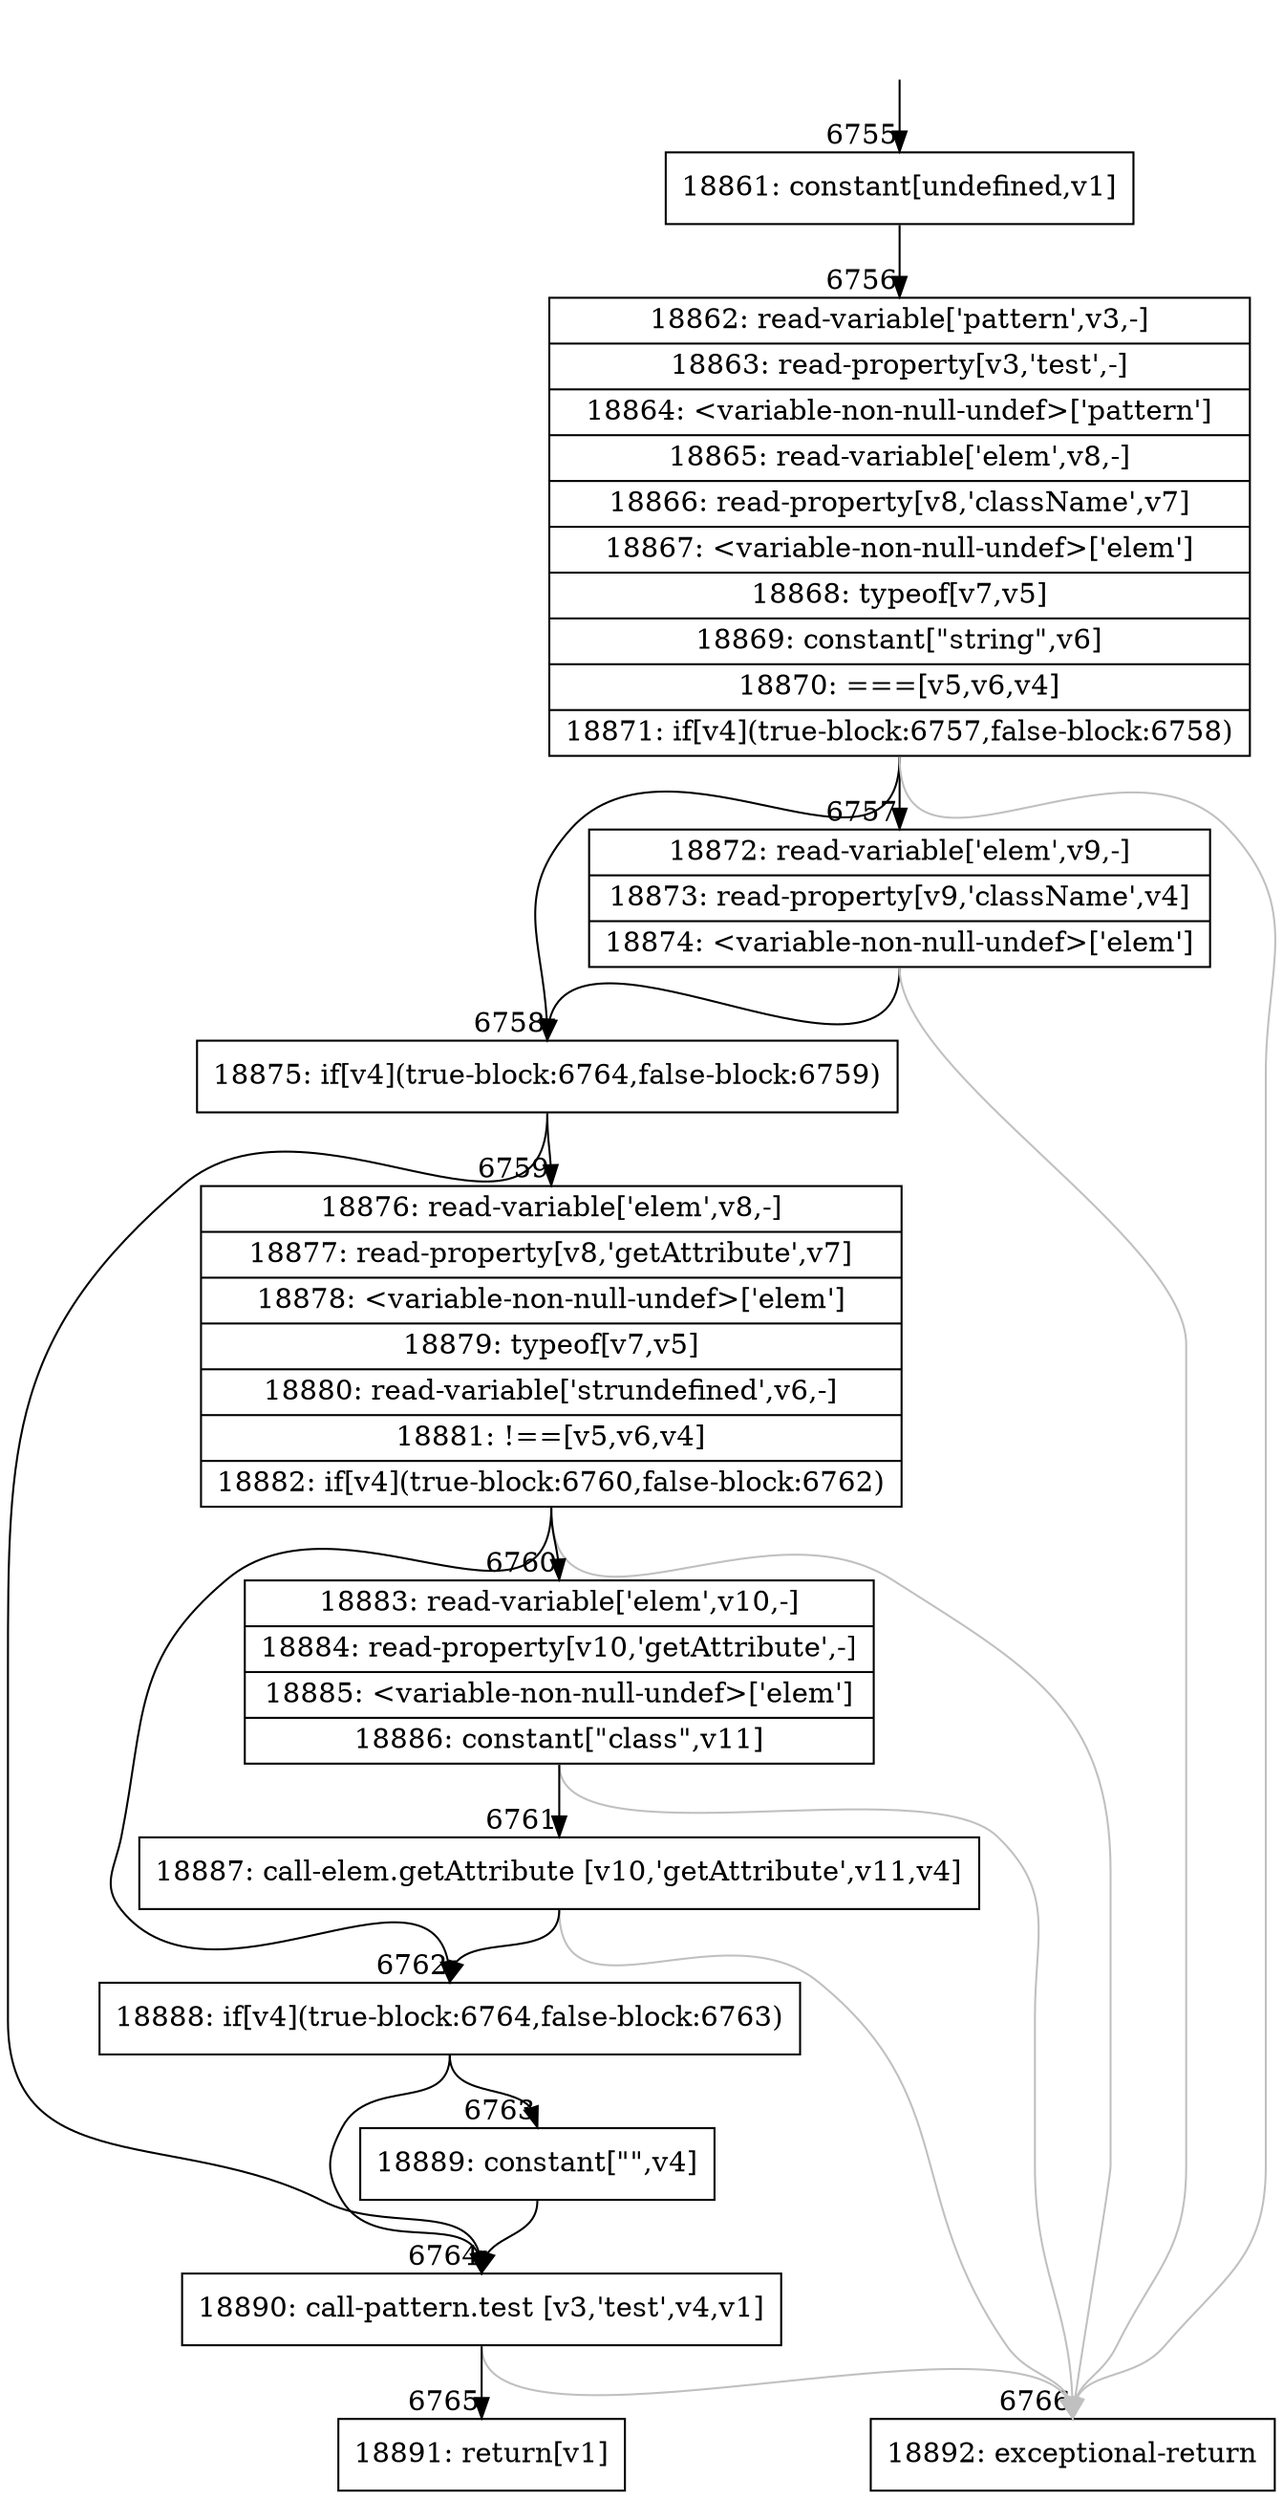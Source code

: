 digraph {
rankdir="TD"
BB_entry522[shape=none,label=""];
BB_entry522 -> BB6755 [tailport=s, headport=n, headlabel="    6755"]
BB6755 [shape=record label="{18861: constant[undefined,v1]}" ] 
BB6755 -> BB6756 [tailport=s, headport=n, headlabel="      6756"]
BB6756 [shape=record label="{18862: read-variable['pattern',v3,-]|18863: read-property[v3,'test',-]|18864: \<variable-non-null-undef\>['pattern']|18865: read-variable['elem',v8,-]|18866: read-property[v8,'className',v7]|18867: \<variable-non-null-undef\>['elem']|18868: typeof[v7,v5]|18869: constant[\"string\",v6]|18870: ===[v5,v6,v4]|18871: if[v4](true-block:6757,false-block:6758)}" ] 
BB6756 -> BB6758 [tailport=s, headport=n, headlabel="      6758"]
BB6756 -> BB6757 [tailport=s, headport=n, headlabel="      6757"]
BB6756 -> BB6766 [tailport=s, headport=n, color=gray, headlabel="      6766"]
BB6757 [shape=record label="{18872: read-variable['elem',v9,-]|18873: read-property[v9,'className',v4]|18874: \<variable-non-null-undef\>['elem']}" ] 
BB6757 -> BB6758 [tailport=s, headport=n]
BB6757 -> BB6766 [tailport=s, headport=n, color=gray]
BB6758 [shape=record label="{18875: if[v4](true-block:6764,false-block:6759)}" ] 
BB6758 -> BB6764 [tailport=s, headport=n, headlabel="      6764"]
BB6758 -> BB6759 [tailport=s, headport=n, headlabel="      6759"]
BB6759 [shape=record label="{18876: read-variable['elem',v8,-]|18877: read-property[v8,'getAttribute',v7]|18878: \<variable-non-null-undef\>['elem']|18879: typeof[v7,v5]|18880: read-variable['strundefined',v6,-]|18881: !==[v5,v6,v4]|18882: if[v4](true-block:6760,false-block:6762)}" ] 
BB6759 -> BB6762 [tailport=s, headport=n, headlabel="      6762"]
BB6759 -> BB6760 [tailport=s, headport=n, headlabel="      6760"]
BB6759 -> BB6766 [tailport=s, headport=n, color=gray]
BB6760 [shape=record label="{18883: read-variable['elem',v10,-]|18884: read-property[v10,'getAttribute',-]|18885: \<variable-non-null-undef\>['elem']|18886: constant[\"class\",v11]}" ] 
BB6760 -> BB6761 [tailport=s, headport=n, headlabel="      6761"]
BB6760 -> BB6766 [tailport=s, headport=n, color=gray]
BB6761 [shape=record label="{18887: call-elem.getAttribute [v10,'getAttribute',v11,v4]}" ] 
BB6761 -> BB6762 [tailport=s, headport=n]
BB6761 -> BB6766 [tailport=s, headport=n, color=gray]
BB6762 [shape=record label="{18888: if[v4](true-block:6764,false-block:6763)}" ] 
BB6762 -> BB6764 [tailport=s, headport=n]
BB6762 -> BB6763 [tailport=s, headport=n, headlabel="      6763"]
BB6763 [shape=record label="{18889: constant[\"\",v4]}" ] 
BB6763 -> BB6764 [tailport=s, headport=n]
BB6764 [shape=record label="{18890: call-pattern.test [v3,'test',v4,v1]}" ] 
BB6764 -> BB6765 [tailport=s, headport=n, headlabel="      6765"]
BB6764 -> BB6766 [tailport=s, headport=n, color=gray]
BB6765 [shape=record label="{18891: return[v1]}" ] 
BB6766 [shape=record label="{18892: exceptional-return}" ] 
//#$~ 5383
}

